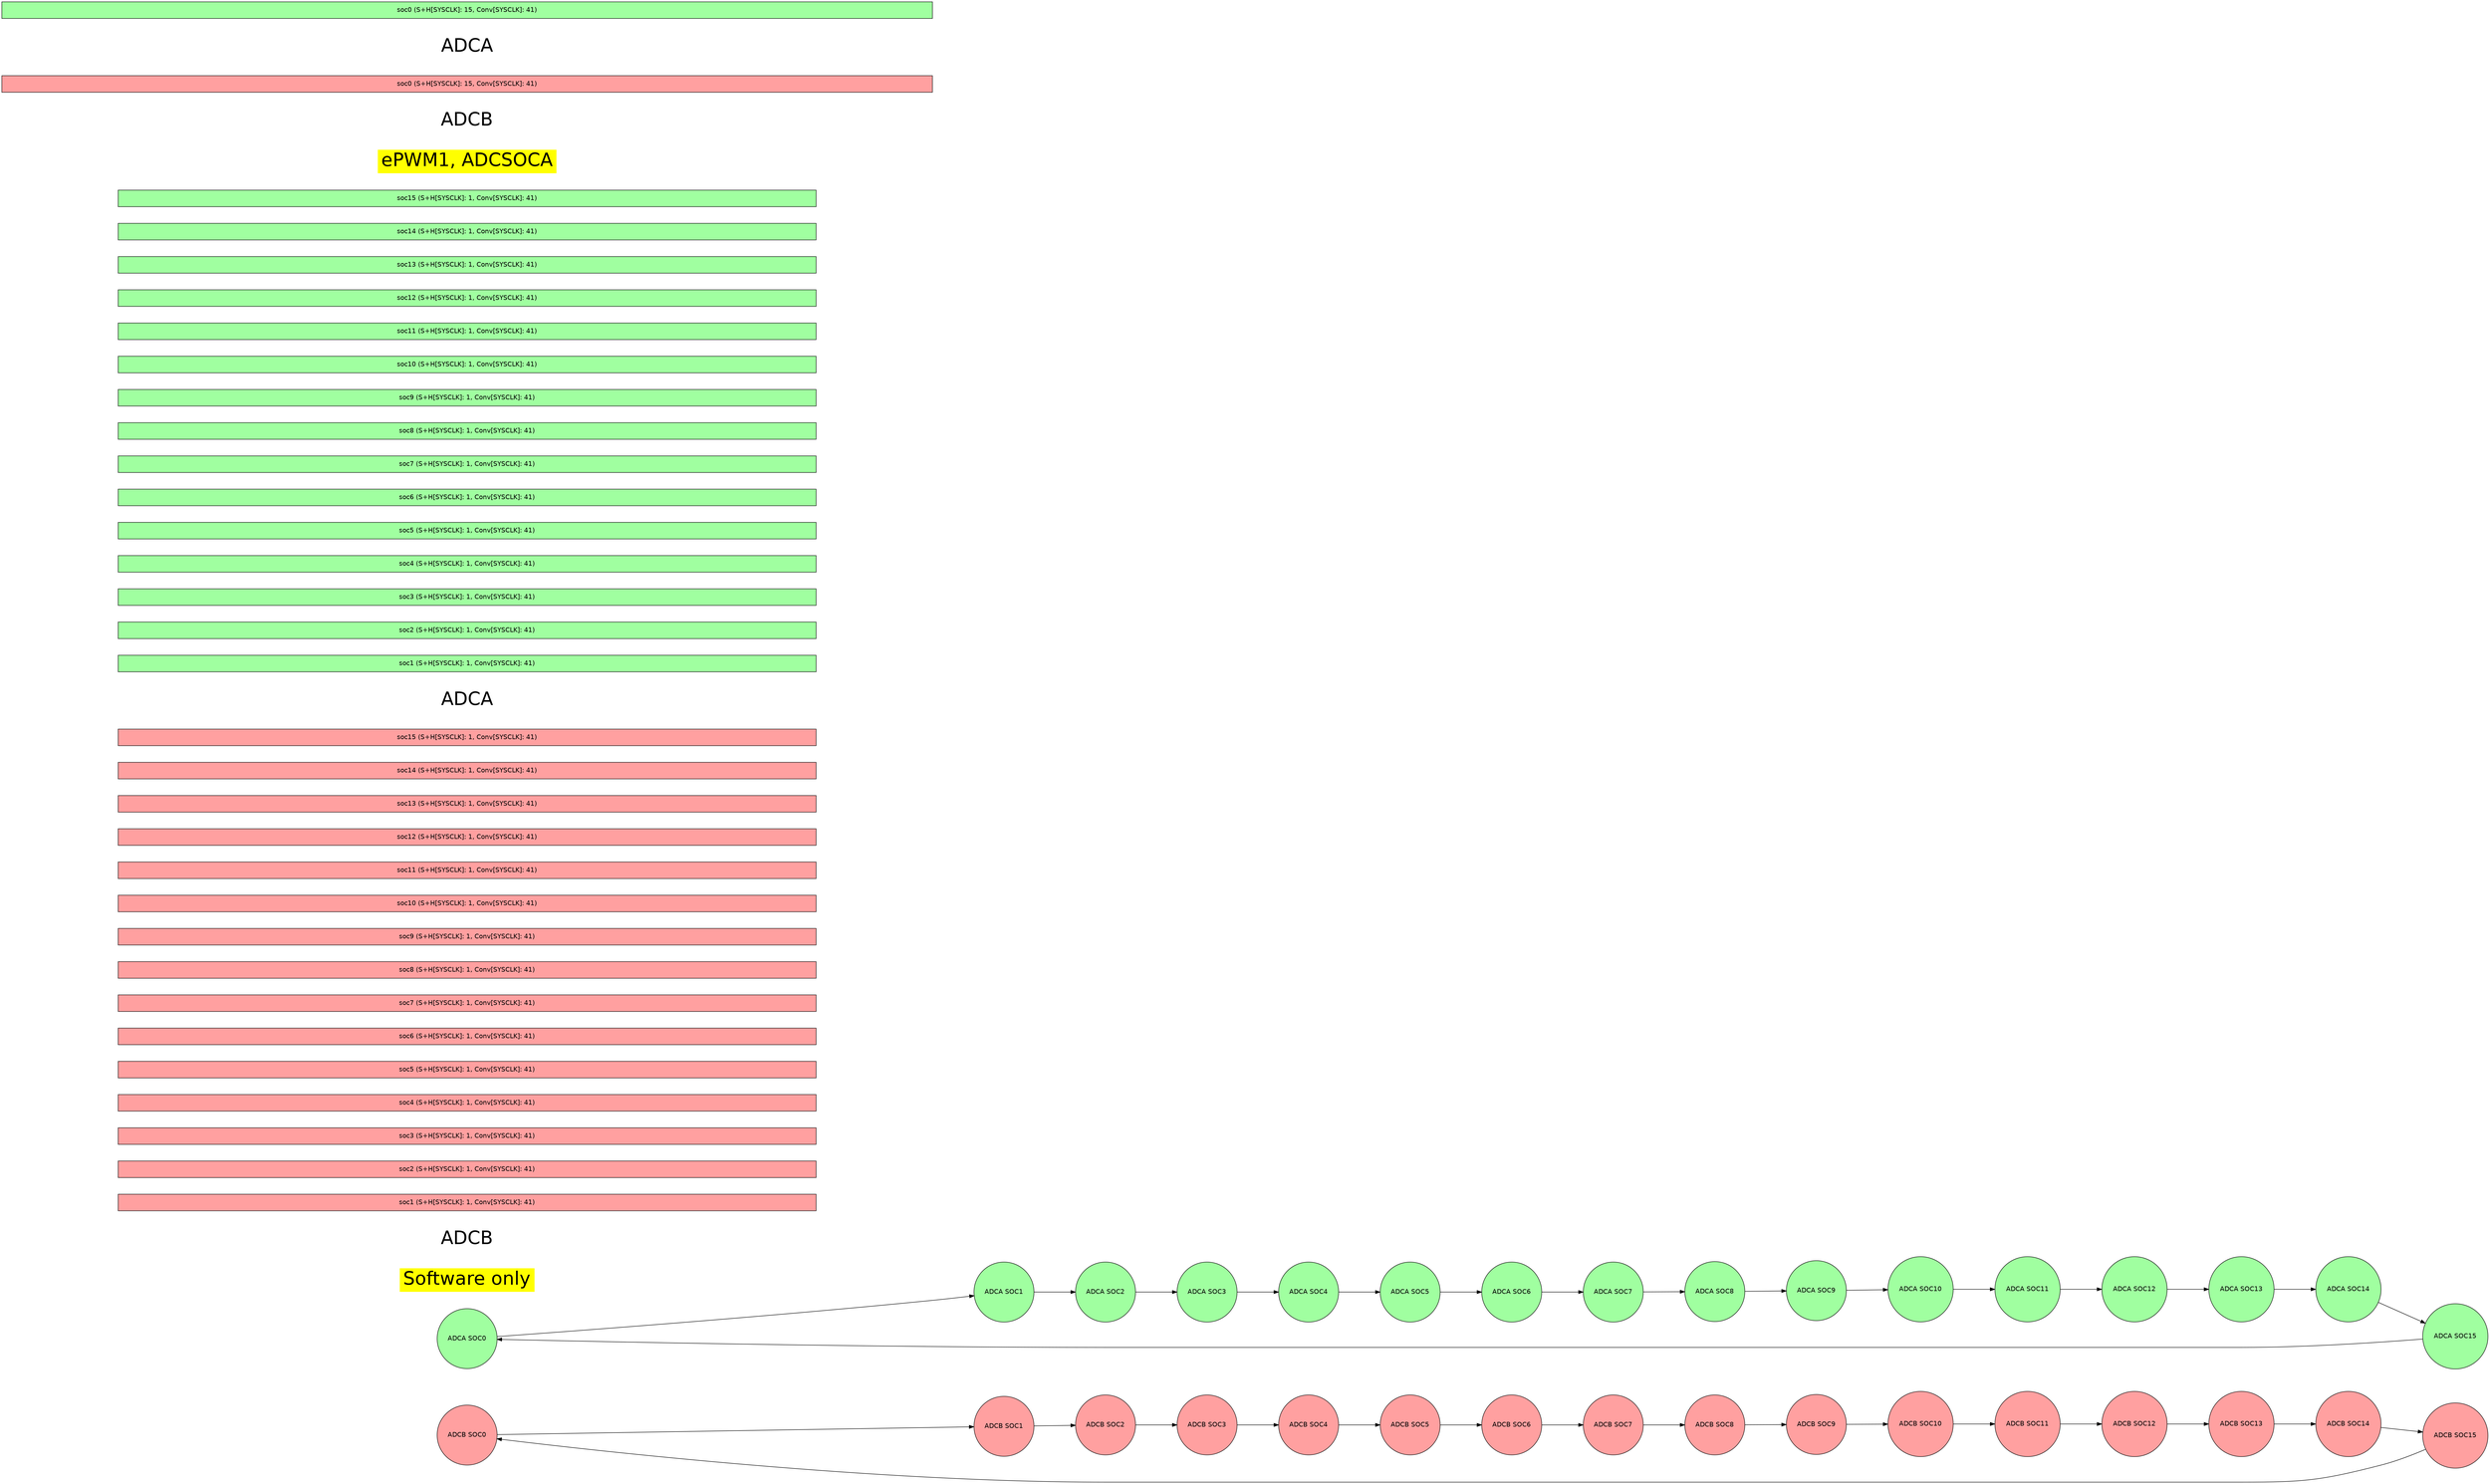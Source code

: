 digraph {
    graph [fontname = "helvetica"];
    node  [fontname = "helvetica"];
    edge  [fontname = "helvetica"];
    graph [mclimit=50 nodesep=0.5 rankdir=LR ranksep=1.25]

    node [shape = circle style=filled];

        adcb_SOC0 [label="ADCB SOC0" fillcolor="#FFA0A0" pos="0.000,7.689!"]
        adcb_SOC1 [label="ADCB SOC1" fillcolor="#FFA0A0" pos="2.942,7.103!"]
        adcb_SOC2 [label="ADCB SOC2" fillcolor="#FFA0A0" pos="5.437,5.437!"]
        adcb_SOC3 [label="ADCB SOC3" fillcolor="#FFA0A0" pos="7.103,2.942!"]
        adcb_SOC4 [label="ADCB SOC4" fillcolor="#FFA0A0" pos="7.689,0.000!"]
        adcb_SOC5 [label="ADCB SOC5" fillcolor="#FFA0A0" pos="7.103,-2.942!"]
        adcb_SOC6 [label="ADCB SOC6" fillcolor="#FFA0A0" pos="5.437,-5.437!"]
        adcb_SOC7 [label="ADCB SOC7" fillcolor="#FFA0A0" pos="2.942,-7.103!"]
        adcb_SOC8 [label="ADCB SOC8" fillcolor="#FFA0A0" pos="0.000,-7.689!"]
        adcb_SOC9 [label="ADCB SOC9" fillcolor="#FFA0A0" pos="-2.942,-7.103!"]
        adcb_SOC10 [label="ADCB SOC10" fillcolor="#FFA0A0" pos="-5.437,-5.437!"]
        adcb_SOC11 [label="ADCB SOC11" fillcolor="#FFA0A0" pos="-7.103,-2.942!"]
        adcb_SOC12 [label="ADCB SOC12" fillcolor="#FFA0A0" pos="-7.689,-0.000!"]
        adcb_SOC13 [label="ADCB SOC13" fillcolor="#FFA0A0" pos="-7.103,2.942!"]
        adcb_SOC14 [label="ADCB SOC14" fillcolor="#FFA0A0" pos="-5.437,5.437!"]
        adcb_SOC15 [label="ADCB SOC15" fillcolor="#FFA0A0" pos="-2.942,7.103!"]
        adcb_SOC0 -> adcb_SOC1
        adcb_SOC1 -> adcb_SOC2
        adcb_SOC2 -> adcb_SOC3
        adcb_SOC3 -> adcb_SOC4
        adcb_SOC4 -> adcb_SOC5
        adcb_SOC5 -> adcb_SOC6
        adcb_SOC6 -> adcb_SOC7
        adcb_SOC7 -> adcb_SOC8
        adcb_SOC8 -> adcb_SOC9
        adcb_SOC9 -> adcb_SOC10
        adcb_SOC10 -> adcb_SOC11
        adcb_SOC11 -> adcb_SOC12
        adcb_SOC12 -> adcb_SOC13
        adcb_SOC13 -> adcb_SOC14
        adcb_SOC14 -> adcb_SOC15
        adcb_SOC15 -> adcb_SOC0
        adca_SOC0 [label="ADCA SOC0" fillcolor="#A0FFA0" pos="0.000,-43.311!"]
        adca_SOC1 [label="ADCA SOC1" fillcolor="#A0FFA0" pos="2.942,-43.897!"]
        adca_SOC2 [label="ADCA SOC2" fillcolor="#A0FFA0" pos="5.437,-45.563!"]
        adca_SOC3 [label="ADCA SOC3" fillcolor="#A0FFA0" pos="7.103,-48.058!"]
        adca_SOC4 [label="ADCA SOC4" fillcolor="#A0FFA0" pos="7.689,-51.000!"]
        adca_SOC5 [label="ADCA SOC5" fillcolor="#A0FFA0" pos="7.103,-53.942!"]
        adca_SOC6 [label="ADCA SOC6" fillcolor="#A0FFA0" pos="5.437,-56.437!"]
        adca_SOC7 [label="ADCA SOC7" fillcolor="#A0FFA0" pos="2.942,-58.103!"]
        adca_SOC8 [label="ADCA SOC8" fillcolor="#A0FFA0" pos="0.000,-58.689!"]
        adca_SOC9 [label="ADCA SOC9" fillcolor="#A0FFA0" pos="-2.942,-58.103!"]
        adca_SOC10 [label="ADCA SOC10" fillcolor="#A0FFA0" pos="-5.437,-56.437!"]
        adca_SOC11 [label="ADCA SOC11" fillcolor="#A0FFA0" pos="-7.103,-53.942!"]
        adca_SOC12 [label="ADCA SOC12" fillcolor="#A0FFA0" pos="-7.689,-51.000!"]
        adca_SOC13 [label="ADCA SOC13" fillcolor="#A0FFA0" pos="-7.103,-48.058!"]
        adca_SOC14 [label="ADCA SOC14" fillcolor="#A0FFA0" pos="-5.437,-45.563!"]
        adca_SOC15 [label="ADCA SOC15" fillcolor="#A0FFA0" pos="-2.942,-43.897!"]
        adca_SOC0 -> adca_SOC1
        adca_SOC1 -> adca_SOC2
        adca_SOC2 -> adca_SOC3
        adca_SOC3 -> adca_SOC4
        adca_SOC4 -> adca_SOC5
        adca_SOC5 -> adca_SOC6
        adca_SOC6 -> adca_SOC7
        adca_SOC7 -> adca_SOC8
        adca_SOC8 -> adca_SOC9
        adca_SOC9 -> adca_SOC10
        adca_SOC10 -> adca_SOC11
        adca_SOC11 -> adca_SOC12
        adca_SOC12 -> adca_SOC13
        adca_SOC13 -> adca_SOC14
        adca_SOC14 -> adca_SOC15
        adca_SOC15 -> adca_SOC0
    node [shape=rect style=filled];
        ADC_TRIGGER_SW_ONLY[label="Software only" fillcolor="yellow"  fontsize="40" color="white" pos="24.000,-3.000!"]
          
        adcb_ADC_TRIGGER_SW_ONLY[label="ADCB"  fontsize="40" fillcolor="white" color="white" pos="24.000,-9.000!"]
          
        adcb_ADC_TRIGGER_SW_ONLY_soc1[label="soc1 (S+H[SYSCLK]: 1, Conv[SYSCLK]: 41)" fillcolor="#FFA0A0" width="21.000" pos="37.500,-9.000!"]
          
        adcb_ADC_TRIGGER_SW_ONLY_soc2[label="soc2 (S+H[SYSCLK]: 1, Conv[SYSCLK]: 41)" fillcolor="#FFA0A0" width="21.000" pos="58.500,-9.000!"]
          
        adcb_ADC_TRIGGER_SW_ONLY_soc3[label="soc3 (S+H[SYSCLK]: 1, Conv[SYSCLK]: 41)" fillcolor="#FFA0A0" width="21.000" pos="79.500,-9.000!"]
          
        adcb_ADC_TRIGGER_SW_ONLY_soc4[label="soc4 (S+H[SYSCLK]: 1, Conv[SYSCLK]: 41)" fillcolor="#FFA0A0" width="21.000" pos="100.500,-9.000!"]
          
        adcb_ADC_TRIGGER_SW_ONLY_soc5[label="soc5 (S+H[SYSCLK]: 1, Conv[SYSCLK]: 41)" fillcolor="#FFA0A0" width="21.000" pos="121.500,-9.000!"]
          
        adcb_ADC_TRIGGER_SW_ONLY_soc6[label="soc6 (S+H[SYSCLK]: 1, Conv[SYSCLK]: 41)" fillcolor="#FFA0A0" width="21.000" pos="142.500,-9.000!"]
          
        adcb_ADC_TRIGGER_SW_ONLY_soc7[label="soc7 (S+H[SYSCLK]: 1, Conv[SYSCLK]: 41)" fillcolor="#FFA0A0" width="21.000" pos="163.500,-9.000!"]
          
        adcb_ADC_TRIGGER_SW_ONLY_soc8[label="soc8 (S+H[SYSCLK]: 1, Conv[SYSCLK]: 41)" fillcolor="#FFA0A0" width="21.000" pos="184.500,-9.000!"]
          
        adcb_ADC_TRIGGER_SW_ONLY_soc9[label="soc9 (S+H[SYSCLK]: 1, Conv[SYSCLK]: 41)" fillcolor="#FFA0A0" width="21.000" pos="205.500,-9.000!"]
          
        adcb_ADC_TRIGGER_SW_ONLY_soc10[label="soc10 (S+H[SYSCLK]: 1, Conv[SYSCLK]: 41)" fillcolor="#FFA0A0" width="21.000" pos="226.500,-9.000!"]
          
        adcb_ADC_TRIGGER_SW_ONLY_soc11[label="soc11 (S+H[SYSCLK]: 1, Conv[SYSCLK]: 41)" fillcolor="#FFA0A0" width="21.000" pos="247.500,-9.000!"]
          
        adcb_ADC_TRIGGER_SW_ONLY_soc12[label="soc12 (S+H[SYSCLK]: 1, Conv[SYSCLK]: 41)" fillcolor="#FFA0A0" width="21.000" pos="268.500,-9.000!"]
          
        adcb_ADC_TRIGGER_SW_ONLY_soc13[label="soc13 (S+H[SYSCLK]: 1, Conv[SYSCLK]: 41)" fillcolor="#FFA0A0" width="21.000" pos="289.500,-9.000!"]
          
        adcb_ADC_TRIGGER_SW_ONLY_soc14[label="soc14 (S+H[SYSCLK]: 1, Conv[SYSCLK]: 41)" fillcolor="#FFA0A0" width="21.000" pos="310.500,-9.000!"]
          
        adcb_ADC_TRIGGER_SW_ONLY_soc15[label="soc15 (S+H[SYSCLK]: 1, Conv[SYSCLK]: 41)" fillcolor="#FFA0A0" width="21.000" pos="331.500,-9.000!"]
          
        adca_ADC_TRIGGER_SW_ONLY[label="ADCA"  fontsize="40" fillcolor="white" color="white" pos="24.000,-12.000!"]
          
        adca_ADC_TRIGGER_SW_ONLY_soc1[label="soc1 (S+H[SYSCLK]: 1, Conv[SYSCLK]: 41)" fillcolor="#A0FFA0" width="21.000" pos="37.500,-12.000!"]
          
        adca_ADC_TRIGGER_SW_ONLY_soc2[label="soc2 (S+H[SYSCLK]: 1, Conv[SYSCLK]: 41)" fillcolor="#A0FFA0" width="21.000" pos="58.500,-12.000!"]
          
        adca_ADC_TRIGGER_SW_ONLY_soc3[label="soc3 (S+H[SYSCLK]: 1, Conv[SYSCLK]: 41)" fillcolor="#A0FFA0" width="21.000" pos="79.500,-12.000!"]
          
        adca_ADC_TRIGGER_SW_ONLY_soc4[label="soc4 (S+H[SYSCLK]: 1, Conv[SYSCLK]: 41)" fillcolor="#A0FFA0" width="21.000" pos="100.500,-12.000!"]
          
        adca_ADC_TRIGGER_SW_ONLY_soc5[label="soc5 (S+H[SYSCLK]: 1, Conv[SYSCLK]: 41)" fillcolor="#A0FFA0" width="21.000" pos="121.500,-12.000!"]
          
        adca_ADC_TRIGGER_SW_ONLY_soc6[label="soc6 (S+H[SYSCLK]: 1, Conv[SYSCLK]: 41)" fillcolor="#A0FFA0" width="21.000" pos="142.500,-12.000!"]
          
        adca_ADC_TRIGGER_SW_ONLY_soc7[label="soc7 (S+H[SYSCLK]: 1, Conv[SYSCLK]: 41)" fillcolor="#A0FFA0" width="21.000" pos="163.500,-12.000!"]
          
        adca_ADC_TRIGGER_SW_ONLY_soc8[label="soc8 (S+H[SYSCLK]: 1, Conv[SYSCLK]: 41)" fillcolor="#A0FFA0" width="21.000" pos="184.500,-12.000!"]
          
        adca_ADC_TRIGGER_SW_ONLY_soc9[label="soc9 (S+H[SYSCLK]: 1, Conv[SYSCLK]: 41)" fillcolor="#A0FFA0" width="21.000" pos="205.500,-12.000!"]
          
        adca_ADC_TRIGGER_SW_ONLY_soc10[label="soc10 (S+H[SYSCLK]: 1, Conv[SYSCLK]: 41)" fillcolor="#A0FFA0" width="21.000" pos="226.500,-12.000!"]
          
        adca_ADC_TRIGGER_SW_ONLY_soc11[label="soc11 (S+H[SYSCLK]: 1, Conv[SYSCLK]: 41)" fillcolor="#A0FFA0" width="21.000" pos="247.500,-12.000!"]
          
        adca_ADC_TRIGGER_SW_ONLY_soc12[label="soc12 (S+H[SYSCLK]: 1, Conv[SYSCLK]: 41)" fillcolor="#A0FFA0" width="21.000" pos="268.500,-12.000!"]
          
        adca_ADC_TRIGGER_SW_ONLY_soc13[label="soc13 (S+H[SYSCLK]: 1, Conv[SYSCLK]: 41)" fillcolor="#A0FFA0" width="21.000" pos="289.500,-12.000!"]
          
        adca_ADC_TRIGGER_SW_ONLY_soc14[label="soc14 (S+H[SYSCLK]: 1, Conv[SYSCLK]: 41)" fillcolor="#A0FFA0" width="21.000" pos="310.500,-12.000!"]
          
        adca_ADC_TRIGGER_SW_ONLY_soc15[label="soc15 (S+H[SYSCLK]: 1, Conv[SYSCLK]: 41)" fillcolor="#A0FFA0" width="21.000" pos="331.500,-12.000!"]
        ADC_TRIGGER_EPWM1_SOCA[label="ePWM1, ADCSOCA" fillcolor="yellow"  fontsize="40" color="white" pos="24.000,-15.000!"]
          
        adcb_ADC_TRIGGER_EPWM1_SOCA[label="ADCB"  fontsize="40" fillcolor="white" color="white" pos="24.000,-21.000!"]
          
        adcb_ADC_TRIGGER_EPWM1_SOCA_soc0[label="soc0 (S+H[SYSCLK]: 15, Conv[SYSCLK]: 41)" fillcolor="#FFA0A0" width="28.000" pos="41.000,-21.000!"]
          
        adca_ADC_TRIGGER_EPWM1_SOCA[label="ADCA"  fontsize="40" fillcolor="white" color="white" pos="24.000,-24.000!"]
          
        adca_ADC_TRIGGER_EPWM1_SOCA_soc0[label="soc0 (S+H[SYSCLK]: 15, Conv[SYSCLK]: 41)" fillcolor="#A0FFA0" width="28.000" pos="41.000,-24.000!"]
}
